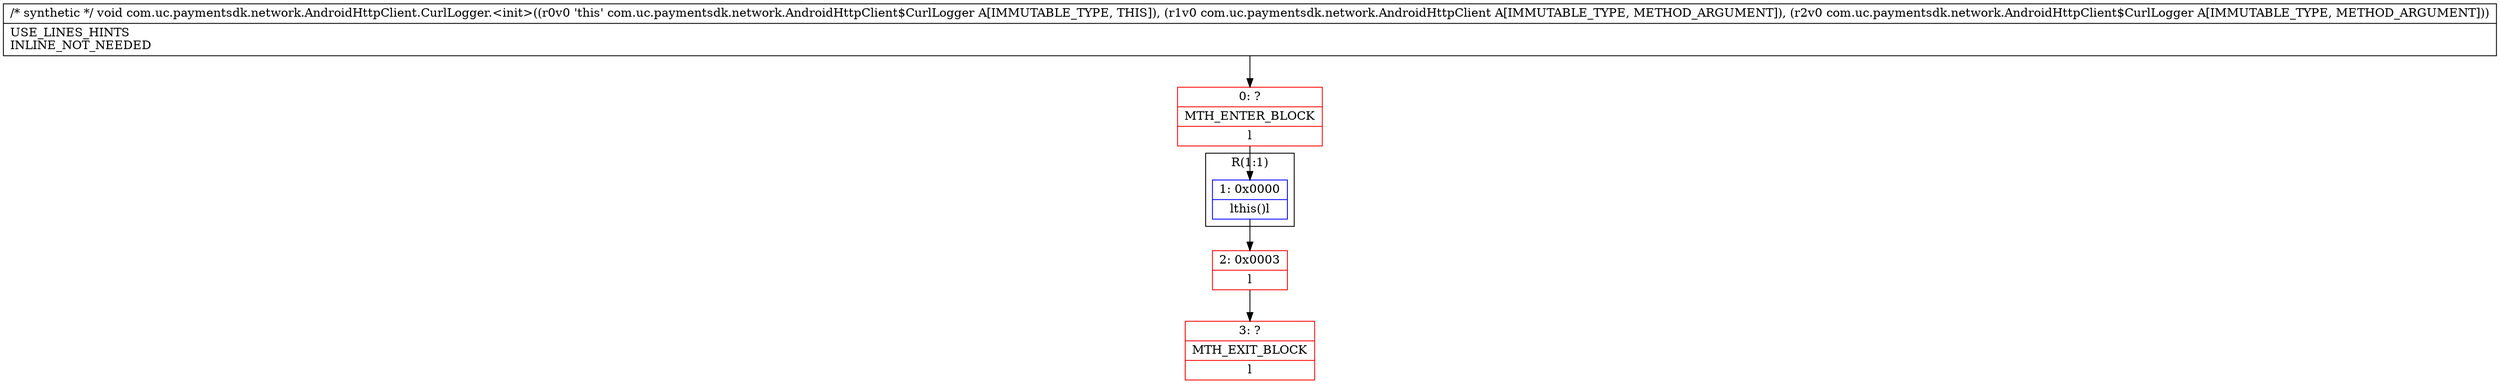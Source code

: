 digraph "CFG forcom.uc.paymentsdk.network.AndroidHttpClient.CurlLogger.\<init\>(Lcom\/uc\/paymentsdk\/network\/AndroidHttpClient;Lcom\/uc\/paymentsdk\/network\/AndroidHttpClient$CurlLogger;)V" {
subgraph cluster_Region_1224527399 {
label = "R(1:1)";
node [shape=record,color=blue];
Node_1 [shape=record,label="{1\:\ 0x0000|lthis()l}"];
}
Node_0 [shape=record,color=red,label="{0\:\ ?|MTH_ENTER_BLOCK\l|l}"];
Node_2 [shape=record,color=red,label="{2\:\ 0x0003|l}"];
Node_3 [shape=record,color=red,label="{3\:\ ?|MTH_EXIT_BLOCK\l|l}"];
MethodNode[shape=record,label="{\/* synthetic *\/ void com.uc.paymentsdk.network.AndroidHttpClient.CurlLogger.\<init\>((r0v0 'this' com.uc.paymentsdk.network.AndroidHttpClient$CurlLogger A[IMMUTABLE_TYPE, THIS]), (r1v0 com.uc.paymentsdk.network.AndroidHttpClient A[IMMUTABLE_TYPE, METHOD_ARGUMENT]), (r2v0 com.uc.paymentsdk.network.AndroidHttpClient$CurlLogger A[IMMUTABLE_TYPE, METHOD_ARGUMENT]))  | USE_LINES_HINTS\lINLINE_NOT_NEEDED\l}"];
MethodNode -> Node_0;
Node_1 -> Node_2;
Node_0 -> Node_1;
Node_2 -> Node_3;
}

